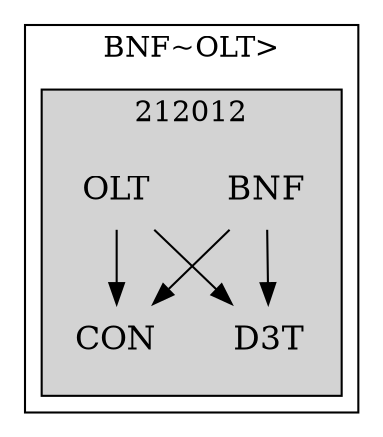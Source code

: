 strict digraph FirstlevelCluster {
	labelloc = "t";
	compound = false;
	subgraph cluster_0 {
	label= "BNF~OLT>";
		subgraph	cluster_2 {
		label = "212012";
			style = filled;
			node	[label = CON, shape = plaintext, fontsize = 16] CON2;
			node	[label = BNF, shape = plaintext, fontsize = 16] BNF2;
			node	[label = D3T, shape = plaintext, fontsize = 16] D3T2;
			node	[label = OLT, shape = plaintext, fontsize = 16] OLT2;
			BNF2->CON2;BNF2->D3T2;OLT2->CON2;OLT2->D3T2;			}
}}